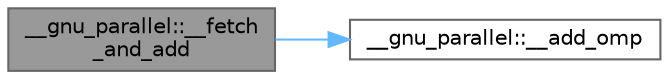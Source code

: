 digraph "__gnu_parallel::__fetch_and_add"
{
 // LATEX_PDF_SIZE
  bgcolor="transparent";
  edge [fontname=Helvetica,fontsize=10,labelfontname=Helvetica,labelfontsize=10];
  node [fontname=Helvetica,fontsize=10,shape=box,height=0.2,width=0.4];
  rankdir="LR";
  Node1 [id="Node000001",label="__gnu_parallel::__fetch\l_and_add",height=0.2,width=0.4,color="gray40", fillcolor="grey60", style="filled", fontcolor="black",tooltip="Add a value to a variable, atomically."];
  Node1 -> Node2 [id="edge3_Node000001_Node000002",color="steelblue1",style="solid",tooltip=" "];
  Node2 [id="Node000002",label="__gnu_parallel::__add_omp",height=0.2,width=0.4,color="grey40", fillcolor="white", style="filled",URL="$namespace____gnu__parallel.html#a4096ee6025f5c32e1524971c2eae0407",tooltip=" "];
}
